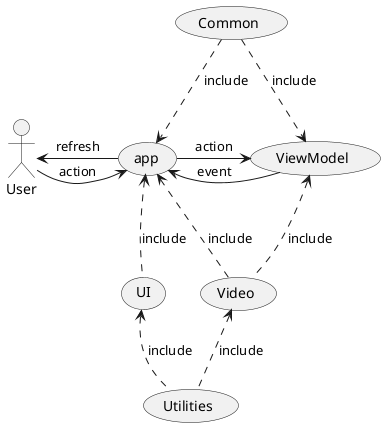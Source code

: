 @startuml
'https://plantuml.com/use-case-diagram

User -> (app) : action
(app) -> User : refresh

(app) -> (ViewModel) : action
(ViewModel) -> (app) : event

(Common) ..> (app) : include
(Common) ..> (ViewModel) : include

(app) <.. (UI) : include
(app) <.. (Video) : include
(UI) <.. (Utilities) : include
(Video) <.. (Utilities) : include
(ViewModel) <.. (Video) : include

@enduml